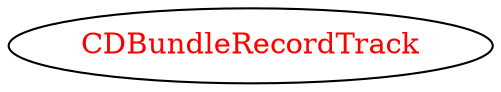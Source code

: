 digraph dependencyGraph {
 concentrate=true;
 ranksep="2.0";
 rankdir="LR"; 
 splines="ortho";
"CDBundleRecordTrack" [fontcolor="red"];
}